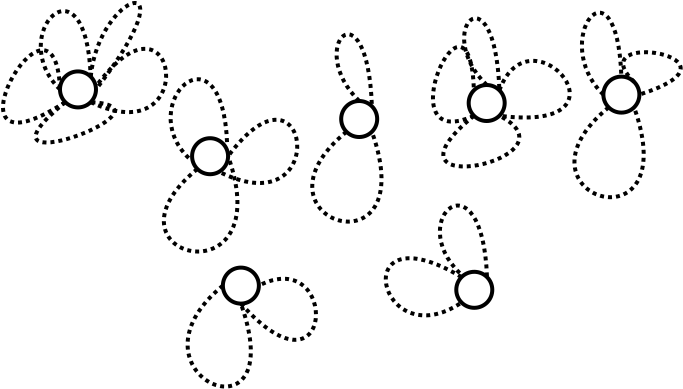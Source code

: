 <?xml version="1.0" encoding="UTF-8"?>
<dia:diagram xmlns:dia="http://www.lysator.liu.se/~alla/dia/">
  <dia:layer name="Background" visible="true" active="true">
    <dia:object type="Standard - Ellipse" version="0" id="O0">
      <dia:attribute name="obj_pos">
        <dia:point val="40.35,10.8"/>
      </dia:attribute>
      <dia:attribute name="obj_bb">
        <dia:rectangle val="40.25,10.7;42.25,12.7"/>
      </dia:attribute>
      <dia:attribute name="elem_corner">
        <dia:point val="40.35,10.8"/>
      </dia:attribute>
      <dia:attribute name="elem_width">
        <dia:real val="1.8"/>
      </dia:attribute>
      <dia:attribute name="elem_height">
        <dia:real val="1.8"/>
      </dia:attribute>
      <dia:attribute name="border_width">
        <dia:real val="0.2"/>
      </dia:attribute>
      <dia:attribute name="aspect">
        <dia:enum val="2"/>
      </dia:attribute>
    </dia:object>
    <dia:object type="Standard - Ellipse" version="0" id="O1">
      <dia:attribute name="obj_pos">
        <dia:point val="28.06,19.93"/>
      </dia:attribute>
      <dia:attribute name="obj_bb">
        <dia:rectangle val="27.96,19.83;29.96,21.83"/>
      </dia:attribute>
      <dia:attribute name="elem_corner">
        <dia:point val="28.06,19.93"/>
      </dia:attribute>
      <dia:attribute name="elem_width">
        <dia:real val="1.8"/>
      </dia:attribute>
      <dia:attribute name="elem_height">
        <dia:real val="1.8"/>
      </dia:attribute>
      <dia:attribute name="border_width">
        <dia:real val="0.2"/>
      </dia:attribute>
      <dia:attribute name="aspect">
        <dia:enum val="2"/>
      </dia:attribute>
    </dia:object>
    <dia:object type="Standard - Ellipse" version="0" id="O2">
      <dia:attribute name="obj_pos">
        <dia:point val="19.915,10.12"/>
      </dia:attribute>
      <dia:attribute name="obj_bb">
        <dia:rectangle val="19.815,10.02;21.815,12.02"/>
      </dia:attribute>
      <dia:attribute name="elem_corner">
        <dia:point val="19.915,10.12"/>
      </dia:attribute>
      <dia:attribute name="elem_width">
        <dia:real val="1.8"/>
      </dia:attribute>
      <dia:attribute name="elem_height">
        <dia:real val="1.8"/>
      </dia:attribute>
      <dia:attribute name="border_width">
        <dia:real val="0.2"/>
      </dia:attribute>
      <dia:attribute name="aspect">
        <dia:enum val="2"/>
      </dia:attribute>
    </dia:object>
    <dia:object type="Standard - Ellipse" version="0" id="O3">
      <dia:attribute name="obj_pos">
        <dia:point val="26.52,13.46"/>
      </dia:attribute>
      <dia:attribute name="obj_bb">
        <dia:rectangle val="26.42,13.36;28.42,15.36"/>
      </dia:attribute>
      <dia:attribute name="elem_corner">
        <dia:point val="26.52,13.46"/>
      </dia:attribute>
      <dia:attribute name="elem_width">
        <dia:real val="1.8"/>
      </dia:attribute>
      <dia:attribute name="elem_height">
        <dia:real val="1.8"/>
      </dia:attribute>
      <dia:attribute name="border_width">
        <dia:real val="0.2"/>
      </dia:attribute>
      <dia:attribute name="aspect">
        <dia:enum val="2"/>
      </dia:attribute>
    </dia:object>
    <dia:object type="Standard - Ellipse" version="0" id="O4">
      <dia:attribute name="obj_pos">
        <dia:point val="33.975,11.6"/>
      </dia:attribute>
      <dia:attribute name="obj_bb">
        <dia:rectangle val="33.875,11.5;35.875,13.5"/>
      </dia:attribute>
      <dia:attribute name="elem_corner">
        <dia:point val="33.975,11.6"/>
      </dia:attribute>
      <dia:attribute name="elem_width">
        <dia:real val="1.8"/>
      </dia:attribute>
      <dia:attribute name="elem_height">
        <dia:real val="1.8"/>
      </dia:attribute>
      <dia:attribute name="border_width">
        <dia:real val="0.2"/>
      </dia:attribute>
      <dia:attribute name="aspect">
        <dia:enum val="2"/>
      </dia:attribute>
    </dia:object>
    <dia:object type="Standard - Ellipse" version="0" id="O5">
      <dia:attribute name="obj_pos">
        <dia:point val="39.73,20.14"/>
      </dia:attribute>
      <dia:attribute name="obj_bb">
        <dia:rectangle val="39.63,20.04;41.63,22.04"/>
      </dia:attribute>
      <dia:attribute name="elem_corner">
        <dia:point val="39.73,20.14"/>
      </dia:attribute>
      <dia:attribute name="elem_width">
        <dia:real val="1.8"/>
      </dia:attribute>
      <dia:attribute name="elem_height">
        <dia:real val="1.8"/>
      </dia:attribute>
      <dia:attribute name="border_width">
        <dia:real val="0.2"/>
      </dia:attribute>
      <dia:attribute name="aspect">
        <dia:enum val="2"/>
      </dia:attribute>
    </dia:object>
    <dia:object type="Standard - Ellipse" version="0" id="O6">
      <dia:attribute name="obj_pos">
        <dia:point val="47.085,10.38"/>
      </dia:attribute>
      <dia:attribute name="obj_bb">
        <dia:rectangle val="46.985,10.28;48.985,12.28"/>
      </dia:attribute>
      <dia:attribute name="elem_corner">
        <dia:point val="47.085,10.38"/>
      </dia:attribute>
      <dia:attribute name="elem_width">
        <dia:real val="1.8"/>
      </dia:attribute>
      <dia:attribute name="elem_height">
        <dia:real val="1.8"/>
      </dia:attribute>
      <dia:attribute name="border_width">
        <dia:real val="0.2"/>
      </dia:attribute>
      <dia:attribute name="aspect">
        <dia:enum val="2"/>
      </dia:attribute>
    </dia:object>
    <dia:object type="Standard - BezierLine" version="0" id="O7">
      <dia:attribute name="obj_pos">
        <dia:point val="47.349,11.916"/>
      </dia:attribute>
      <dia:attribute name="obj_bb">
        <dia:rectangle val="45.538,11.776;49.201,16.51"/>
      </dia:attribute>
      <dia:attribute name="bez_points">
        <dia:point val="47.349,11.916"/>
        <dia:point val="41.964,16.336"/>
        <dia:point val="51.25,19.3"/>
        <dia:point val="48.621,11.916"/>
      </dia:attribute>
      <dia:attribute name="corner_types">
        <dia:enum val="0"/>
        <dia:enum val="0"/>
      </dia:attribute>
      <dia:attribute name="line_width">
        <dia:real val="0.2"/>
      </dia:attribute>
      <dia:attribute name="line_style">
        <dia:enum val="4"/>
      </dia:attribute>
      <dia:attribute name="dashlength">
        <dia:real val="2"/>
      </dia:attribute>
      <dia:connections>
        <dia:connection handle="0" to="O6" connection="5"/>
        <dia:connection handle="3" to="O6" connection="7"/>
      </dia:connections>
    </dia:object>
    <dia:object type="Standard - BezierLine" version="0" id="O8">
      <dia:attribute name="obj_pos">
        <dia:point val="40.614,12.336"/>
      </dia:attribute>
      <dia:attribute name="obj_bb">
        <dia:rectangle val="38.981,12.196;42.981,14.974"/>
      </dia:attribute>
      <dia:attribute name="bez_points">
        <dia:point val="40.614,12.336"/>
        <dia:point val="35.229,16.756"/>
        <dia:point val="46.1,14.5"/>
        <dia:point val="41.886,12.336"/>
      </dia:attribute>
      <dia:attribute name="corner_types">
        <dia:enum val="0"/>
        <dia:enum val="0"/>
      </dia:attribute>
      <dia:attribute name="line_width">
        <dia:real val="0.2"/>
      </dia:attribute>
      <dia:attribute name="line_style">
        <dia:enum val="4"/>
      </dia:attribute>
      <dia:attribute name="dashlength">
        <dia:real val="2"/>
      </dia:attribute>
      <dia:connections>
        <dia:connection handle="0" to="O0" connection="5"/>
        <dia:connection handle="3" to="O0" connection="7"/>
      </dia:connections>
    </dia:object>
    <dia:object type="Standard - BezierLine" version="0" id="O9">
      <dia:attribute name="obj_pos">
        <dia:point val="28.06,20.83"/>
      </dia:attribute>
      <dia:attribute name="obj_bb">
        <dia:rectangle val="26.196,20.689;29.557,25.977"/>
      </dia:attribute>
      <dia:attribute name="bez_points">
        <dia:point val="28.06,20.83"/>
        <dia:point val="22.675,25.25"/>
        <dia:point val="31.589,29.114"/>
        <dia:point val="28.96,21.73"/>
      </dia:attribute>
      <dia:attribute name="corner_types">
        <dia:enum val="0"/>
        <dia:enum val="0"/>
      </dia:attribute>
      <dia:attribute name="line_width">
        <dia:real val="0.2"/>
      </dia:attribute>
      <dia:attribute name="line_style">
        <dia:enum val="4"/>
      </dia:attribute>
      <dia:attribute name="dashlength">
        <dia:real val="2"/>
      </dia:attribute>
      <dia:connections>
        <dia:connection handle="0" to="O1" connection="3"/>
        <dia:connection handle="3" to="O1" connection="6"/>
      </dia:connections>
    </dia:object>
    <dia:object type="Standard - BezierLine" version="0" id="O10">
      <dia:attribute name="obj_pos">
        <dia:point val="34.239,13.136"/>
      </dia:attribute>
      <dia:attribute name="obj_bb">
        <dia:rectangle val="32.428,12.996;36.091,17.73"/>
      </dia:attribute>
      <dia:attribute name="bez_points">
        <dia:point val="34.239,13.136"/>
        <dia:point val="28.854,17.556"/>
        <dia:point val="38.14,20.52"/>
        <dia:point val="35.511,13.136"/>
      </dia:attribute>
      <dia:attribute name="corner_types">
        <dia:enum val="0"/>
        <dia:enum val="0"/>
      </dia:attribute>
      <dia:attribute name="line_width">
        <dia:real val="0.2"/>
      </dia:attribute>
      <dia:attribute name="line_style">
        <dia:enum val="4"/>
      </dia:attribute>
      <dia:attribute name="dashlength">
        <dia:real val="2"/>
      </dia:attribute>
      <dia:connections>
        <dia:connection handle="0" to="O4" connection="5"/>
        <dia:connection handle="3" to="O4" connection="7"/>
      </dia:connections>
    </dia:object>
    <dia:object type="Standard - BezierLine" version="0" id="O11">
      <dia:attribute name="obj_pos">
        <dia:point val="39.994,20.404"/>
      </dia:attribute>
      <dia:attribute name="obj_bb">
        <dia:rectangle val="36.105,19.361;40.132,22.419"/>
      </dia:attribute>
      <dia:attribute name="bez_points">
        <dia:point val="39.994,20.404"/>
        <dia:point val="34.15,16.9"/>
        <dia:point val="35.8,24.5"/>
        <dia:point val="39.994,21.676"/>
      </dia:attribute>
      <dia:attribute name="corner_types">
        <dia:enum val="0"/>
        <dia:enum val="0"/>
      </dia:attribute>
      <dia:attribute name="line_width">
        <dia:real val="0.2"/>
      </dia:attribute>
      <dia:attribute name="line_style">
        <dia:enum val="4"/>
      </dia:attribute>
      <dia:attribute name="dashlength">
        <dia:real val="2"/>
      </dia:attribute>
      <dia:connections>
        <dia:connection handle="0" to="O5" connection="0"/>
        <dia:connection handle="3" to="O5" connection="5"/>
      </dia:connections>
    </dia:object>
    <dia:object type="Standard - BezierLine" version="0" id="O12">
      <dia:attribute name="obj_pos">
        <dia:point val="20.179,11.656"/>
      </dia:attribute>
      <dia:attribute name="obj_bb">
        <dia:rectangle val="18.599,11.516;22.738,13.776"/>
      </dia:attribute>
      <dia:attribute name="bez_points">
        <dia:point val="20.179,11.656"/>
        <dia:point val="14.794,16.076"/>
        <dia:point val="26.2,11.9"/>
        <dia:point val="21.451,11.656"/>
      </dia:attribute>
      <dia:attribute name="corner_types">
        <dia:enum val="0"/>
        <dia:enum val="0"/>
      </dia:attribute>
      <dia:attribute name="line_width">
        <dia:real val="0.2"/>
      </dia:attribute>
      <dia:attribute name="line_style">
        <dia:enum val="4"/>
      </dia:attribute>
      <dia:attribute name="dashlength">
        <dia:real val="2"/>
      </dia:attribute>
      <dia:connections>
        <dia:connection handle="0" to="O2" connection="5"/>
        <dia:connection handle="3" to="O2" connection="7"/>
      </dia:connections>
    </dia:object>
    <dia:object type="Standard - BezierLine" version="0" id="O13">
      <dia:attribute name="obj_pos">
        <dia:point val="26.784,14.996"/>
      </dia:attribute>
      <dia:attribute name="obj_bb">
        <dia:rectangle val="25.008,14.232;28.888,19.227"/>
      </dia:attribute>
      <dia:attribute name="bez_points">
        <dia:point val="26.784,14.996"/>
        <dia:point val="21.399,19.416"/>
        <dia:point val="30.949,21.744"/>
        <dia:point val="28.32,14.36"/>
      </dia:attribute>
      <dia:attribute name="corner_types">
        <dia:enum val="0"/>
        <dia:enum val="0"/>
      </dia:attribute>
      <dia:attribute name="line_width">
        <dia:real val="0.2"/>
      </dia:attribute>
      <dia:attribute name="line_style">
        <dia:enum val="4"/>
      </dia:attribute>
      <dia:attribute name="dashlength">
        <dia:real val="2"/>
      </dia:attribute>
      <dia:connections>
        <dia:connection handle="0" to="O3" connection="5"/>
        <dia:connection handle="3" to="O3" connection="4"/>
      </dia:connections>
    </dia:object>
    <dia:object type="Standard - BezierLine" version="0" id="O14">
      <dia:attribute name="obj_pos">
        <dia:point val="34.875,11.6"/>
      </dia:attribute>
      <dia:attribute name="obj_bb">
        <dia:rectangle val="33.646,8.164;35.615,11.967"/>
      </dia:attribute>
      <dia:attribute name="bez_points">
        <dia:point val="34.875,11.6"/>
        <dia:point val="32.1,8.9"/>
        <dia:point val="35.286,5.564"/>
        <dia:point val="35.511,11.864"/>
      </dia:attribute>
      <dia:attribute name="corner_types">
        <dia:enum val="0"/>
        <dia:enum val="0"/>
      </dia:attribute>
      <dia:attribute name="line_width">
        <dia:real val="0.2"/>
      </dia:attribute>
      <dia:attribute name="line_style">
        <dia:enum val="4"/>
      </dia:attribute>
      <dia:attribute name="dashlength">
        <dia:real val="2"/>
      </dia:attribute>
      <dia:connections>
        <dia:connection handle="0" to="O4" connection="1"/>
        <dia:connection handle="3" to="O4" connection="2"/>
      </dia:connections>
    </dia:object>
    <dia:object type="Standard - BezierLine" version="0" id="O15">
      <dia:attribute name="obj_pos">
        <dia:point val="41.25,10.8"/>
      </dia:attribute>
      <dia:attribute name="obj_bb">
        <dia:rectangle val="40.021,7.364;41.99,11.167"/>
      </dia:attribute>
      <dia:attribute name="bez_points">
        <dia:point val="41.25,10.8"/>
        <dia:point val="38.475,8.1"/>
        <dia:point val="41.661,4.764"/>
        <dia:point val="41.886,11.064"/>
      </dia:attribute>
      <dia:attribute name="corner_types">
        <dia:enum val="0"/>
        <dia:enum val="0"/>
      </dia:attribute>
      <dia:attribute name="line_width">
        <dia:real val="0.2"/>
      </dia:attribute>
      <dia:attribute name="line_style">
        <dia:enum val="4"/>
      </dia:attribute>
      <dia:attribute name="dashlength">
        <dia:real val="2"/>
      </dia:attribute>
      <dia:connections>
        <dia:connection handle="0" to="O0" connection="1"/>
        <dia:connection handle="3" to="O0" connection="2"/>
      </dia:connections>
    </dia:object>
    <dia:object type="Standard - BezierLine" version="0" id="O16">
      <dia:attribute name="obj_pos">
        <dia:point val="26.35,14.45"/>
      </dia:attribute>
      <dia:attribute name="obj_bb">
        <dia:rectangle val="25.346,10.41;28.379,14.591"/>
      </dia:attribute>
      <dia:attribute name="bez_points">
        <dia:point val="26.35,14.45"/>
        <dia:point val="23.575,11.75"/>
        <dia:point val="28.05,7.48"/>
        <dia:point val="28.275,13.78"/>
      </dia:attribute>
      <dia:attribute name="corner_types">
        <dia:enum val="0"/>
        <dia:enum val="0"/>
      </dia:attribute>
      <dia:attribute name="line_width">
        <dia:real val="0.2"/>
      </dia:attribute>
      <dia:attribute name="line_style">
        <dia:enum val="4"/>
      </dia:attribute>
      <dia:attribute name="dashlength">
        <dia:real val="2"/>
      </dia:attribute>
    </dia:object>
    <dia:object type="Standard - BezierLine" version="0" id="O17">
      <dia:attribute name="obj_pos">
        <dia:point val="19.915,11.02"/>
      </dia:attribute>
      <dia:attribute name="obj_bb">
        <dia:rectangle val="18.853,7.003;21.555,11.161"/>
      </dia:attribute>
      <dia:attribute name="bez_points">
        <dia:point val="19.915,11.02"/>
        <dia:point val="17.14,8.32"/>
        <dia:point val="21.226,4.084"/>
        <dia:point val="21.451,10.384"/>
      </dia:attribute>
      <dia:attribute name="corner_types">
        <dia:enum val="0"/>
        <dia:enum val="0"/>
      </dia:attribute>
      <dia:attribute name="line_width">
        <dia:real val="0.2"/>
      </dia:attribute>
      <dia:attribute name="line_style">
        <dia:enum val="4"/>
      </dia:attribute>
      <dia:attribute name="dashlength">
        <dia:real val="2"/>
      </dia:attribute>
      <dia:connections>
        <dia:connection handle="0" to="O2" connection="3"/>
        <dia:connection handle="3" to="O2" connection="2"/>
      </dia:connections>
    </dia:object>
    <dia:object type="Standard - BezierLine" version="0" id="O18">
      <dia:attribute name="obj_pos">
        <dia:point val="47.085,11.28"/>
      </dia:attribute>
      <dia:attribute name="obj_bb">
        <dia:rectangle val="45.91,7.084;48.089,11.421"/>
      </dia:attribute>
      <dia:attribute name="bez_points">
        <dia:point val="47.085,11.28"/>
        <dia:point val="44.31,8.58"/>
        <dia:point val="47.76,4.08"/>
        <dia:point val="47.985,10.38"/>
      </dia:attribute>
      <dia:attribute name="corner_types">
        <dia:enum val="0"/>
        <dia:enum val="0"/>
      </dia:attribute>
      <dia:attribute name="line_width">
        <dia:real val="0.2"/>
      </dia:attribute>
      <dia:attribute name="line_style">
        <dia:enum val="4"/>
      </dia:attribute>
      <dia:attribute name="dashlength">
        <dia:real val="2"/>
      </dia:attribute>
      <dia:connections>
        <dia:connection handle="0" to="O6" connection="3"/>
        <dia:connection handle="3" to="O6" connection="1"/>
      </dia:connections>
    </dia:object>
    <dia:object type="Standard - BezierLine" version="0" id="O19">
      <dia:attribute name="obj_pos">
        <dia:point val="28.96,21.73"/>
      </dia:attribute>
      <dia:attribute name="obj_bb">
        <dia:rectangle val="28.819,20.388;32.815,23.641"/>
      </dia:attribute>
      <dia:attribute name="bez_points">
        <dia:point val="28.96,21.73"/>
        <dia:point val="33.7,27.05"/>
        <dia:point val="33.9,18.75"/>
        <dia:point val="29.86,20.83"/>
      </dia:attribute>
      <dia:attribute name="corner_types">
        <dia:enum val="0"/>
        <dia:enum val="0"/>
      </dia:attribute>
      <dia:attribute name="line_width">
        <dia:real val="0.2"/>
      </dia:attribute>
      <dia:attribute name="line_style">
        <dia:enum val="4"/>
      </dia:attribute>
      <dia:attribute name="dashlength">
        <dia:real val="2"/>
      </dia:attribute>
      <dia:connections>
        <dia:connection handle="0" to="O1" connection="6"/>
        <dia:connection handle="3" to="O1" connection="4"/>
      </dia:connections>
    </dia:object>
    <dia:object type="Standard - BezierLine" version="0" id="O20">
      <dia:attribute name="obj_pos">
        <dia:point val="39.9,20.2"/>
      </dia:attribute>
      <dia:attribute name="obj_bb">
        <dia:rectangle val="38.81,16.727;41.37,20.507"/>
      </dia:attribute>
      <dia:attribute name="bez_points">
        <dia:point val="39.9,20.2"/>
        <dia:point val="37.125,17.5"/>
        <dia:point val="41.041,14.104"/>
        <dia:point val="41.266,20.404"/>
      </dia:attribute>
      <dia:attribute name="corner_types">
        <dia:enum val="0"/>
        <dia:enum val="0"/>
      </dia:attribute>
      <dia:attribute name="line_width">
        <dia:real val="0.2"/>
      </dia:attribute>
      <dia:attribute name="line_style">
        <dia:enum val="4"/>
      </dia:attribute>
      <dia:attribute name="dashlength">
        <dia:real val="2"/>
      </dia:attribute>
      <dia:connections>
        <dia:connection handle="3" to="O5" connection="2"/>
      </dia:connections>
    </dia:object>
    <dia:object type="Standard - BezierLine" version="0" id="O21">
      <dia:attribute name="obj_pos">
        <dia:point val="48.621,10.644"/>
      </dia:attribute>
      <dia:attribute name="obj_bb">
        <dia:rectangle val="47.972,9.06;51.051,11.406"/>
      </dia:attribute>
      <dia:attribute name="bez_points">
        <dia:point val="48.621,10.644"/>
        <dia:point val="45.846,7.944"/>
        <dia:point val="54.8,9.4"/>
        <dia:point val="48.885,11.28"/>
      </dia:attribute>
      <dia:attribute name="corner_types">
        <dia:enum val="0"/>
        <dia:enum val="0"/>
      </dia:attribute>
      <dia:attribute name="line_width">
        <dia:real val="0.2"/>
      </dia:attribute>
      <dia:attribute name="line_style">
        <dia:enum val="4"/>
      </dia:attribute>
      <dia:attribute name="dashlength">
        <dia:real val="2"/>
      </dia:attribute>
      <dia:connections>
        <dia:connection handle="0" to="O6" connection="2"/>
        <dia:connection handle="3" to="O6" connection="4"/>
      </dia:connections>
    </dia:object>
    <dia:object type="Standard - BezierLine" version="0" id="O22">
      <dia:attribute name="obj_pos">
        <dia:point val="28,15.2"/>
      </dia:attribute>
      <dia:attribute name="obj_bb">
        <dia:rectangle val="27.867,12.438;31.878,15.801"/>
      </dia:attribute>
      <dia:attribute name="bez_points">
        <dia:point val="28,15.2"/>
        <dia:point val="33.55,17.85"/>
        <dia:point val="32.4,8.85"/>
        <dia:point val="28.32,14.36"/>
      </dia:attribute>
      <dia:attribute name="corner_types">
        <dia:enum val="0"/>
        <dia:enum val="0"/>
      </dia:attribute>
      <dia:attribute name="line_width">
        <dia:real val="0.2"/>
      </dia:attribute>
      <dia:attribute name="line_style">
        <dia:enum val="4"/>
      </dia:attribute>
      <dia:attribute name="dashlength">
        <dia:real val="2"/>
      </dia:attribute>
      <dia:connections>
        <dia:connection handle="3" to="O3" connection="4"/>
      </dia:connections>
    </dia:object>
    <dia:object type="Standard - BezierLine" version="0" id="O23">
      <dia:attribute name="obj_pos">
        <dia:point val="20.179,11.656"/>
      </dia:attribute>
      <dia:attribute name="obj_bb">
        <dia:rectangle val="16.965,8.959;20.317,12.78"/>
      </dia:attribute>
      <dia:attribute name="bez_points">
        <dia:point val="20.179,11.656"/>
        <dia:point val="13.45,16"/>
        <dia:point val="19.69,4.72"/>
        <dia:point val="19.915,11.02"/>
      </dia:attribute>
      <dia:attribute name="corner_types">
        <dia:enum val="0"/>
        <dia:enum val="0"/>
      </dia:attribute>
      <dia:attribute name="line_width">
        <dia:real val="0.2"/>
      </dia:attribute>
      <dia:attribute name="line_style">
        <dia:enum val="4"/>
      </dia:attribute>
      <dia:attribute name="dashlength">
        <dia:real val="2"/>
      </dia:attribute>
      <dia:connections>
        <dia:connection handle="0" to="O2" connection="5"/>
        <dia:connection handle="3" to="O2" connection="3"/>
      </dia:connections>
    </dia:object>
    <dia:object type="Standard - BezierLine" version="0" id="O24">
      <dia:attribute name="obj_pos">
        <dia:point val="40.614,12.336"/>
      </dia:attribute>
      <dia:attribute name="obj_bb">
        <dia:rectangle val="38.463,8.793;40.746,12.729"/>
      </dia:attribute>
      <dia:attribute name="bez_points">
        <dia:point val="40.614,12.336"/>
        <dia:point val="36.114,14.386"/>
        <dia:point val="40.389,4.764"/>
        <dia:point val="40.614,11.064"/>
      </dia:attribute>
      <dia:attribute name="corner_types">
        <dia:enum val="0"/>
        <dia:enum val="0"/>
      </dia:attribute>
      <dia:attribute name="line_width">
        <dia:real val="0.2"/>
      </dia:attribute>
      <dia:attribute name="line_style">
        <dia:enum val="4"/>
      </dia:attribute>
      <dia:attribute name="dashlength">
        <dia:real val="2"/>
      </dia:attribute>
      <dia:connections>
        <dia:connection handle="0" to="O0" connection="5"/>
        <dia:connection handle="3" to="O0" connection="0"/>
      </dia:connections>
    </dia:object>
    <dia:object type="Standard - BezierLine" version="0" id="O25">
      <dia:attribute name="obj_pos">
        <dia:point val="41.886,11.064"/>
      </dia:attribute>
      <dia:attribute name="obj_bb">
        <dia:rectangle val="41.758,9.492;45.503,12.526"/>
      </dia:attribute>
      <dia:attribute name="bez_points">
        <dia:point val="41.886,11.064"/>
        <dia:point val="43.45,6.8"/>
        <dia:point val="48.95,13.25"/>
        <dia:point val="41.886,12.336"/>
      </dia:attribute>
      <dia:attribute name="corner_types">
        <dia:enum val="0"/>
        <dia:enum val="0"/>
      </dia:attribute>
      <dia:attribute name="line_width">
        <dia:real val="0.2"/>
      </dia:attribute>
      <dia:attribute name="line_style">
        <dia:enum val="4"/>
      </dia:attribute>
      <dia:attribute name="dashlength">
        <dia:real val="2"/>
      </dia:attribute>
      <dia:connections>
        <dia:connection handle="0" to="O0" connection="2"/>
        <dia:connection handle="3" to="O0" connection="7"/>
      </dia:connections>
    </dia:object>
    <dia:object type="Standard - BezierLine" version="0" id="O26">
      <dia:attribute name="obj_pos">
        <dia:point val="21.451,11.656"/>
      </dia:attribute>
      <dia:attribute name="obj_bb">
        <dia:rectangle val="21.318,8.891;25.323,12.257"/>
      </dia:attribute>
      <dia:attribute name="bez_points">
        <dia:point val="21.451,11.656"/>
        <dia:point val="27.001,14.306"/>
        <dia:point val="25.838,5.302"/>
        <dia:point val="21.758,10.812"/>
      </dia:attribute>
      <dia:attribute name="corner_types">
        <dia:enum val="0"/>
        <dia:enum val="0"/>
      </dia:attribute>
      <dia:attribute name="line_width">
        <dia:real val="0.2"/>
      </dia:attribute>
      <dia:attribute name="line_style">
        <dia:enum val="4"/>
      </dia:attribute>
      <dia:attribute name="dashlength">
        <dia:real val="2"/>
      </dia:attribute>
      <dia:connections>
        <dia:connection handle="0" to="O2" connection="7"/>
      </dia:connections>
    </dia:object>
    <dia:object type="Standard - BezierLine" version="0" id="O27">
      <dia:attribute name="obj_pos">
        <dia:point val="21.451,10.384"/>
      </dia:attribute>
      <dia:attribute name="obj_bb">
        <dia:rectangle val="21.343,6.599;24.029,11.16"/>
      </dia:attribute>
      <dia:attribute name="bez_points">
        <dia:point val="21.451,10.384"/>
        <dia:point val="21.85,6.15"/>
        <dia:point val="26.65,4.6"/>
        <dia:point val="21.715,11.02"/>
      </dia:attribute>
      <dia:attribute name="corner_types">
        <dia:enum val="0"/>
        <dia:enum val="0"/>
      </dia:attribute>
      <dia:attribute name="line_width">
        <dia:real val="0.2"/>
      </dia:attribute>
      <dia:attribute name="line_style">
        <dia:enum val="4"/>
      </dia:attribute>
      <dia:attribute name="dashlength">
        <dia:real val="2"/>
      </dia:attribute>
      <dia:connections>
        <dia:connection handle="0" to="O2" connection="2"/>
        <dia:connection handle="3" to="O2" connection="4"/>
      </dia:connections>
    </dia:object>
  </dia:layer>
</dia:diagram>

